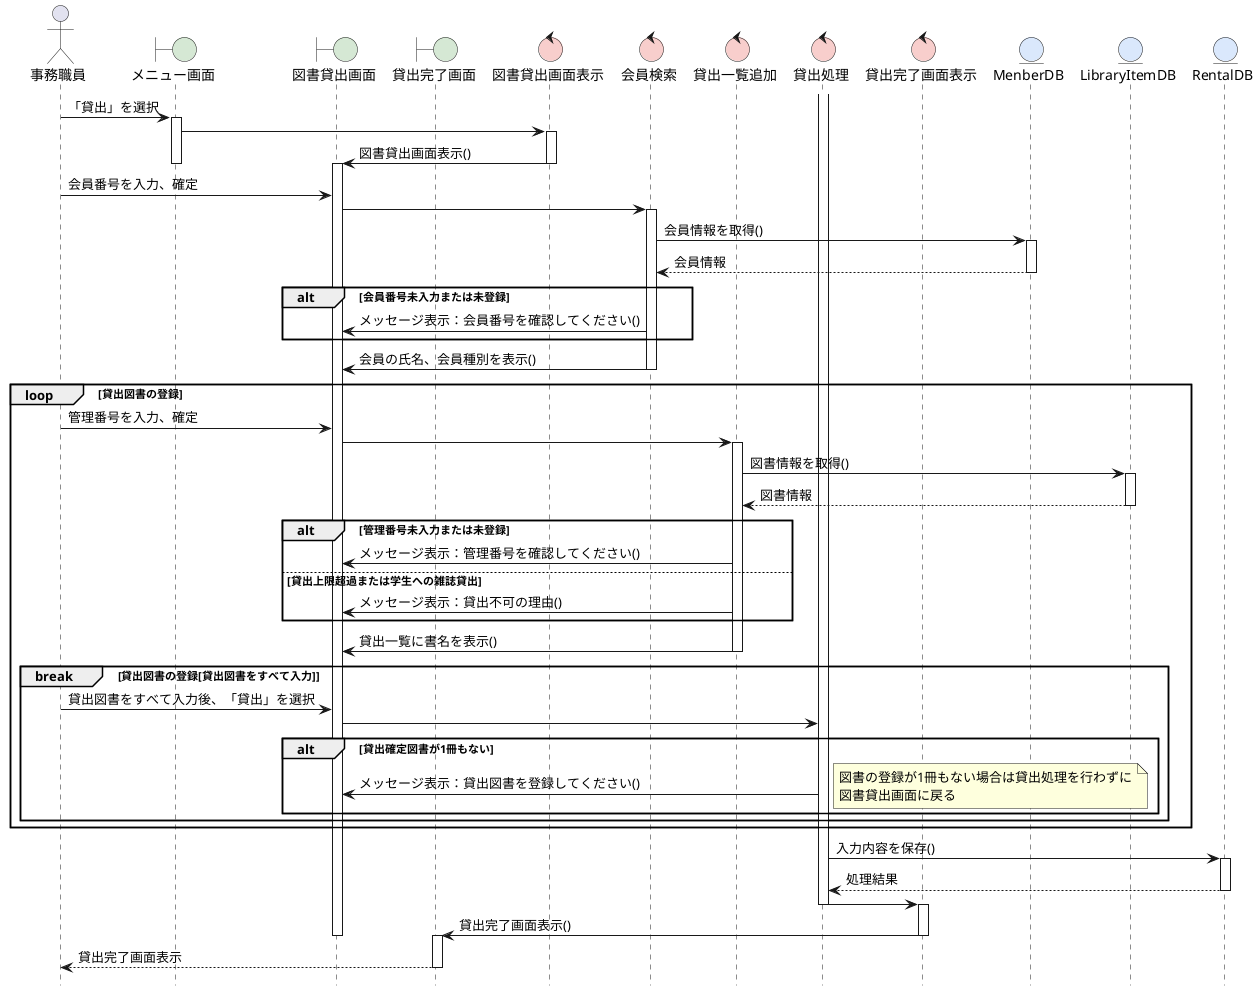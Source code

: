 @startuml rent

hide footbox
skinparam BoundaryBackgroundColor #D5E8D4
skinparam ControlBackgroundColor #F8CECC
skinparam EntityBackgroundColor #DAE8FC

actor 事務職員 as User

boundary メニュー画面 as menu
boundary 図書貸出画面 as rent
boundary 貸出完了画面 as rentComplete

control 図書貸出画面表示 as rentDisp
control 会員検索 as memberSearch
control 貸出一覧追加 as rentListDisp
control 貸出処理 as rentProcess
control 貸出完了画面表示 as rentCompleteDisp

entity MenberDB as memberDB
entity LibraryItemDB as libraryItemDB
entity RentalDB as rentalDB

User -> menu: 「貸出」を選択

activate menu
menu -> rentDisp

activate rentDisp
rentDisp -> rent: 図書貸出画面表示()
deactivate menu
deactivate rentDisp

activate rent
User -> rent: 会員番号を入力、確定
rent -> memberSearch

activate memberSearch
memberSearch -> memberDB: 会員情報を取得()

activate memberDB
memberDB --> memberSearch: 会員情報
deactivate memberDB

alt 会員番号未入力または未登録
    memberSearch -> rent: メッセージ表示：会員番号を確認してください()
end

memberSearch -> rent: 会員の氏名、会員種別を表示()
deactivate memberSearch

loop 貸出図書の登録
    User -> rent: 管理番号を入力、確定
    rent -> rentListDisp

    activate rentListDisp
    rentListDisp -> libraryItemDB: 図書情報を取得()

    activate libraryItemDB
    libraryItemDB --> rentListDisp: 図書情報
    deactivate libraryItemDB

    alt 管理番号未入力または未登録
        rentListDisp -> rent: メッセージ表示：管理番号を確認してください()
    else 貸出上限超過または学生への雑誌貸出
        rentListDisp -> rent: メッセージ表示：貸出不可の理由()
    end

    rentListDisp -> rent: 貸出一覧に書名を表示()
    deactivate rentListDisp

    break 貸出図書の登録[貸出図書をすべて入力]
        User -> rent: 貸出図書をすべて入力後、「貸出」を選択
        rent -> rentProcess

        alt 貸出確定図書が1冊もない
            rentProcess -> rent: メッセージ表示：貸出図書を登録してください()
            note right
                図書の登録が1冊もない場合は貸出処理を行わずに
                図書貸出画面に戻る
            end note
        end
    end
end

activate rentProcess
rentProcess -> rentalDB: 入力内容を保存()

activate rentalDB
rentalDB --> rentProcess: 処理結果
deactivate rentalDB

rentProcess -> rentCompleteDisp
deactivate rentProcess

activate rentCompleteDisp
rentCompleteDisp -> rentComplete: 貸出完了画面表示()
deactivate rentCompleteDisp

deactivate rent
activate rentComplete
rentComplete --> User: 貸出完了画面表示
deactivate rentComplete

@enduml